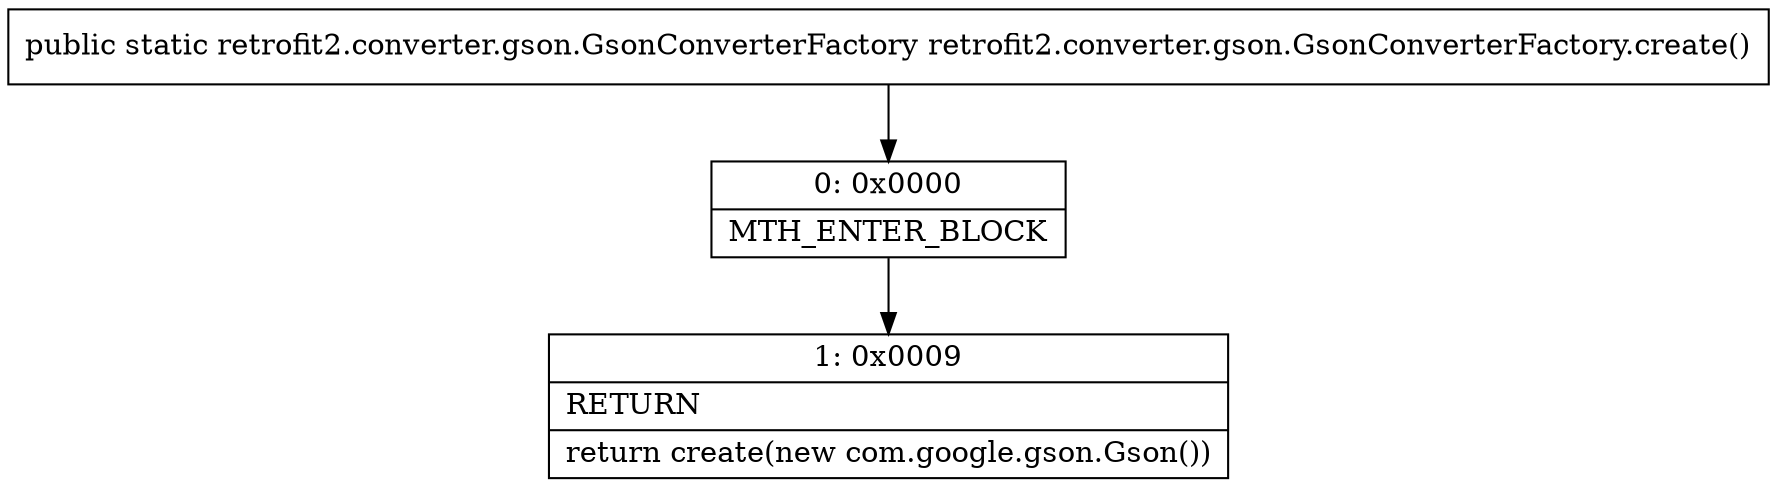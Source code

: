 digraph "CFG forretrofit2.converter.gson.GsonConverterFactory.create()Lretrofit2\/converter\/gson\/GsonConverterFactory;" {
Node_0 [shape=record,label="{0\:\ 0x0000|MTH_ENTER_BLOCK\l}"];
Node_1 [shape=record,label="{1\:\ 0x0009|RETURN\l|return create(new com.google.gson.Gson())\l}"];
MethodNode[shape=record,label="{public static retrofit2.converter.gson.GsonConverterFactory retrofit2.converter.gson.GsonConverterFactory.create() }"];
MethodNode -> Node_0;
Node_0 -> Node_1;
}


